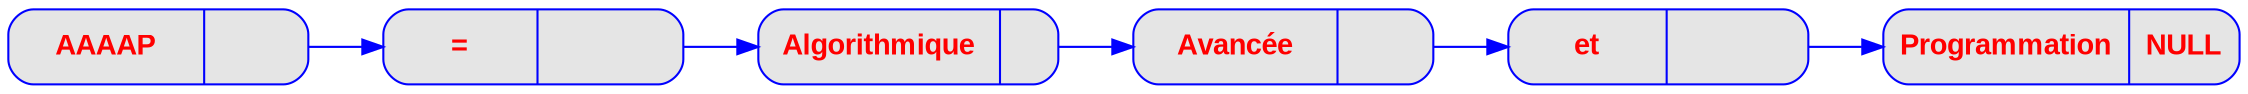 digraph liste { 
graph [ 
	rankdir = "LR" 
] 

node [ 
	fontname = "Arial bold"
	fontsize = "14" 
	fontcolor = "red" 
	style = "rounded, filled" 
	shape = "record" 
	fillcolor = "grey90" 
	color = "blue" 
	width = "2" 
] 

edge [ 
	color = "blue" 
] 

"ID_0001" [label = "{<elt> AAAAP | <next> }"];    
"ID_0001" : next -> "ID_0002";	   	       
"ID_0002" [label = "{<elt> = | <next> }"];    
"ID_0002" : next -> "ID_0003";	   	       
"ID_0003" [label = "{<elt> Algorithmique | <next> }"];    
"ID_0003" : next -> "ID_0004";	   	       
"ID_0004" [label = "{<elt> Avancée | <next> }"];    
"ID_0004" : next -> "ID_0005";	   	       
"ID_0005" [label = "{<elt> et | <next> }"];  
"ID_0005" : next -> "ID_0006";	   	       
"ID_0006" [label = "{<elt> Programmation | <next> NULL}"];
}
